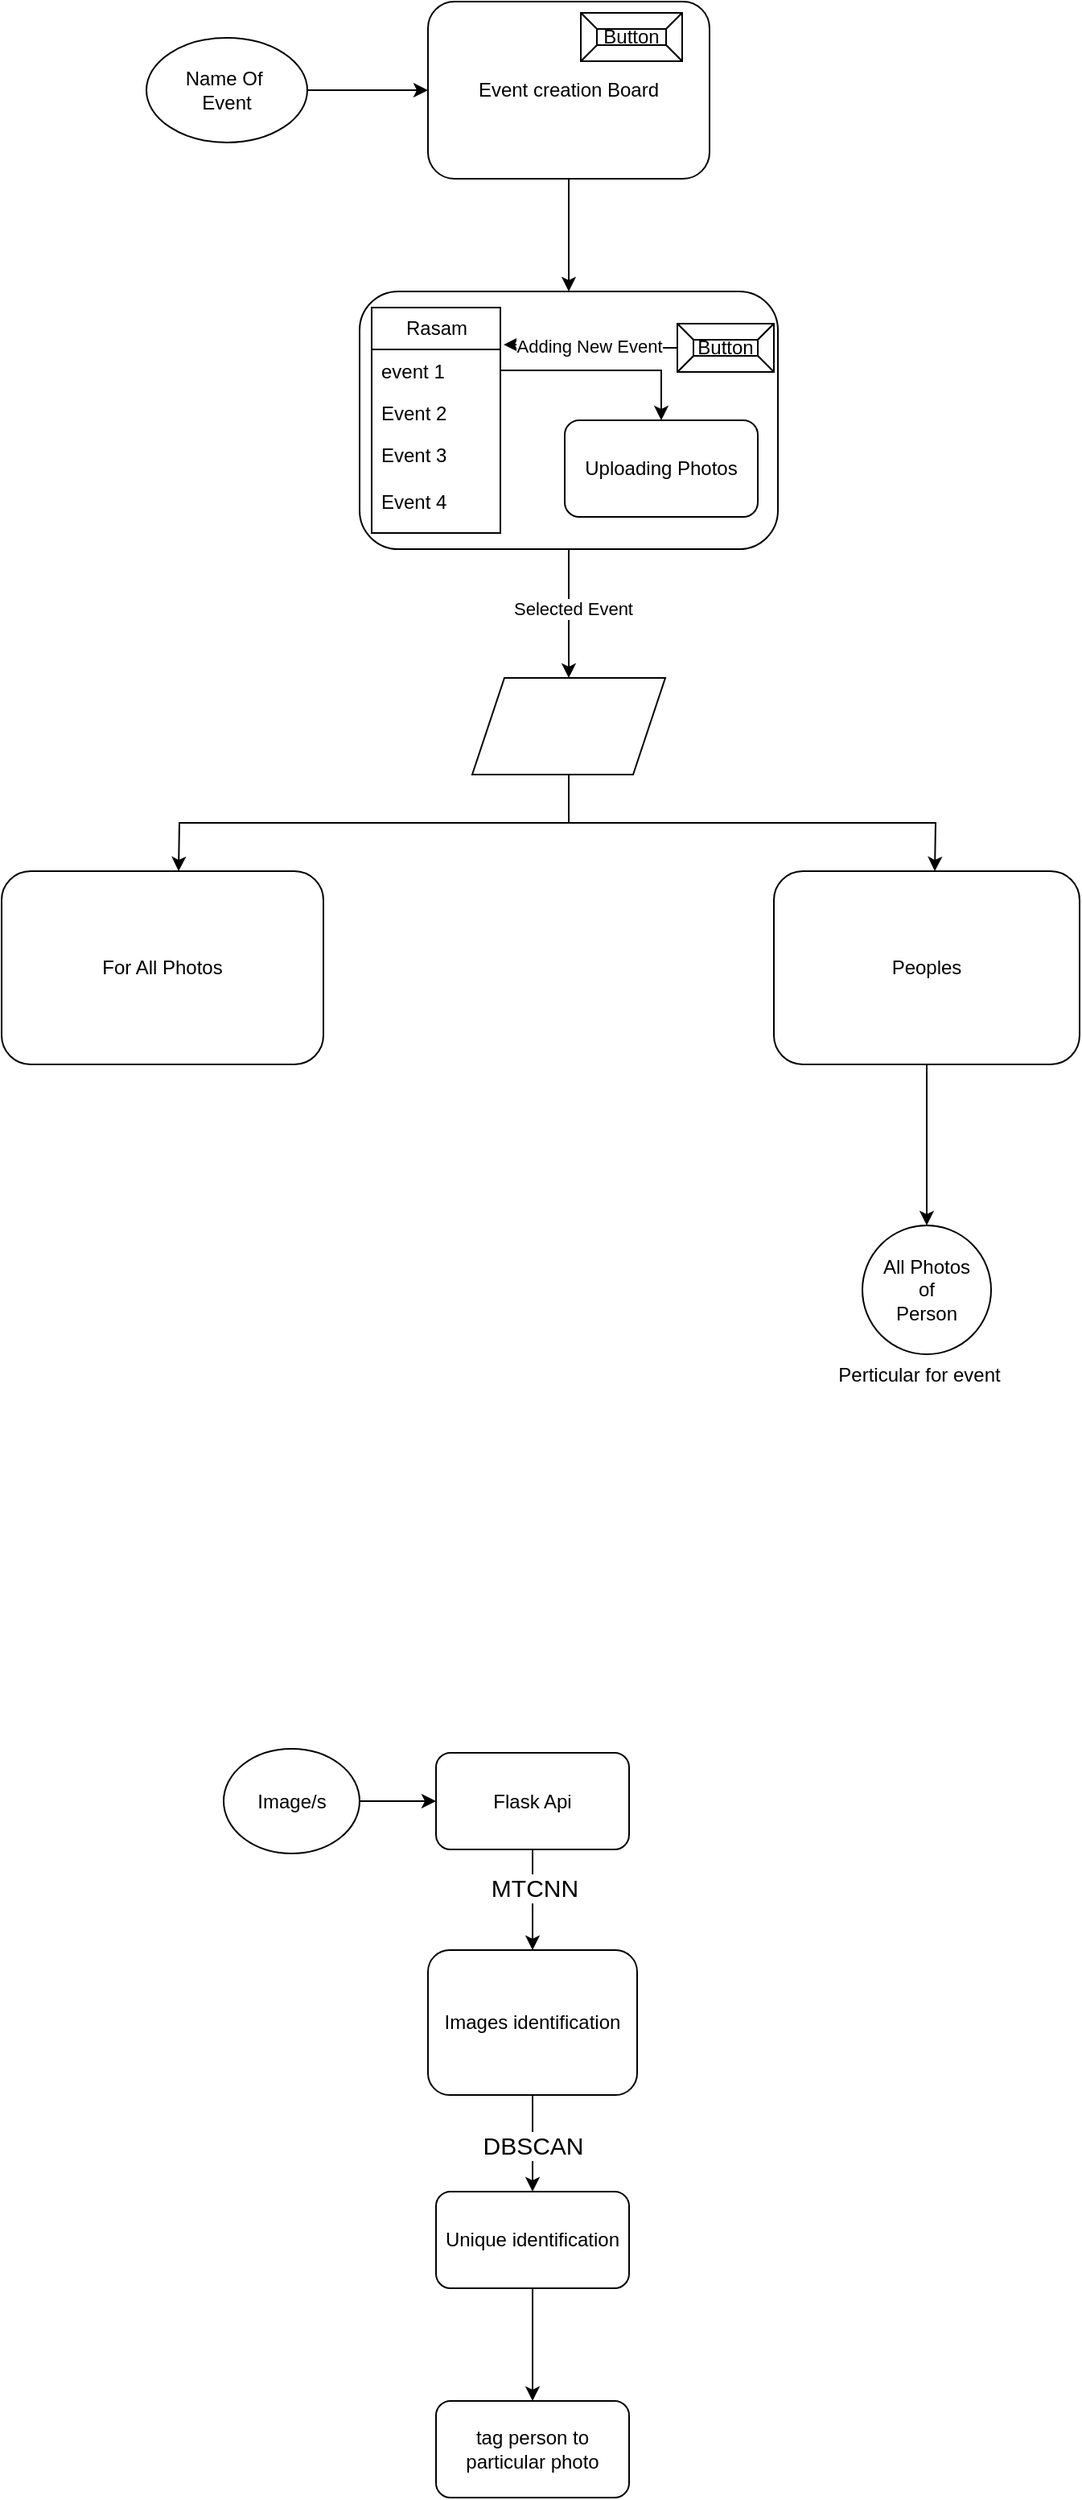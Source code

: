 <mxfile version="26.2.10">
  <diagram name="Page-1" id="sjs9EYhDPahJTLN9EJ9X">
    <mxGraphModel dx="1249" dy="676" grid="1" gridSize="10" guides="1" tooltips="1" connect="1" arrows="1" fold="1" page="1" pageScale="1" pageWidth="850" pageHeight="1100" math="0" shadow="0">
      <root>
        <mxCell id="0" />
        <mxCell id="1" parent="0" />
        <mxCell id="4egK6AjaSeXy9KPJvjyL-5" style="edgeStyle=orthogonalEdgeStyle;rounded=0;orthogonalLoop=1;jettySize=auto;html=1;exitX=0.5;exitY=1;exitDx=0;exitDy=0;entryX=0.5;entryY=0;entryDx=0;entryDy=0;" parent="1" source="4egK6AjaSeXy9KPJvjyL-1" target="4egK6AjaSeXy9KPJvjyL-4" edge="1">
          <mxGeometry relative="1" as="geometry" />
        </mxCell>
        <mxCell id="4egK6AjaSeXy9KPJvjyL-1" value="Event creation Board" style="rounded=1;whiteSpace=wrap;html=1;" parent="1" vertex="1">
          <mxGeometry x="365" y="30" width="175" height="110" as="geometry" />
        </mxCell>
        <mxCell id="4egK6AjaSeXy9KPJvjyL-3" style="edgeStyle=orthogonalEdgeStyle;rounded=0;orthogonalLoop=1;jettySize=auto;html=1;exitX=1;exitY=0.5;exitDx=0;exitDy=0;entryX=0;entryY=0.5;entryDx=0;entryDy=0;" parent="1" source="4egK6AjaSeXy9KPJvjyL-2" target="4egK6AjaSeXy9KPJvjyL-1" edge="1">
          <mxGeometry relative="1" as="geometry" />
        </mxCell>
        <mxCell id="4egK6AjaSeXy9KPJvjyL-2" value="Name Of&amp;nbsp;&lt;div&gt;Event&lt;/div&gt;" style="ellipse;whiteSpace=wrap;html=1;" parent="1" vertex="1">
          <mxGeometry x="190" y="52.5" width="100" height="65" as="geometry" />
        </mxCell>
        <mxCell id="4egK6AjaSeXy9KPJvjyL-31" style="edgeStyle=orthogonalEdgeStyle;rounded=0;orthogonalLoop=1;jettySize=auto;html=1;exitX=0.5;exitY=1;exitDx=0;exitDy=0;" parent="1" source="4egK6AjaSeXy9KPJvjyL-4" target="4egK6AjaSeXy9KPJvjyL-25" edge="1">
          <mxGeometry relative="1" as="geometry" />
        </mxCell>
        <mxCell id="4egK6AjaSeXy9KPJvjyL-32" value="Selected Event" style="edgeLabel;html=1;align=center;verticalAlign=middle;resizable=0;points=[];" parent="4egK6AjaSeXy9KPJvjyL-31" vertex="1" connectable="0">
          <mxGeometry x="-0.075" y="2" relative="1" as="geometry">
            <mxPoint as="offset" />
          </mxGeometry>
        </mxCell>
        <mxCell id="4egK6AjaSeXy9KPJvjyL-4" value="" style="rounded=1;whiteSpace=wrap;html=1;" parent="1" vertex="1">
          <mxGeometry x="322.5" y="210" width="260" height="160" as="geometry" />
        </mxCell>
        <mxCell id="4egK6AjaSeXy9KPJvjyL-6" value="Rasam" style="swimlane;fontStyle=0;childLayout=stackLayout;horizontal=1;startSize=26;fillColor=none;horizontalStack=0;resizeParent=1;resizeParentMax=0;resizeLast=0;collapsible=1;marginBottom=0;html=1;" parent="1" vertex="1">
          <mxGeometry x="330" y="220" width="80" height="140" as="geometry" />
        </mxCell>
        <mxCell id="4egK6AjaSeXy9KPJvjyL-7" value="event 1" style="text;strokeColor=none;fillColor=none;align=left;verticalAlign=top;spacingLeft=4;spacingRight=4;overflow=hidden;rotatable=0;points=[[0,0.5],[1,0.5]];portConstraint=eastwest;whiteSpace=wrap;html=1;" parent="4egK6AjaSeXy9KPJvjyL-6" vertex="1">
          <mxGeometry y="26" width="80" height="26" as="geometry" />
        </mxCell>
        <mxCell id="4egK6AjaSeXy9KPJvjyL-8" value="Event 2" style="text;strokeColor=none;fillColor=none;align=left;verticalAlign=top;spacingLeft=4;spacingRight=4;overflow=hidden;rotatable=0;points=[[0,0.5],[1,0.5]];portConstraint=eastwest;whiteSpace=wrap;html=1;" parent="4egK6AjaSeXy9KPJvjyL-6" vertex="1">
          <mxGeometry y="52" width="80" height="26" as="geometry" />
        </mxCell>
        <mxCell id="4egK6AjaSeXy9KPJvjyL-9" value="Event 3&lt;div&gt;&lt;br&gt;&lt;/div&gt;&lt;div&gt;Event 4&lt;/div&gt;" style="text;strokeColor=none;fillColor=none;align=left;verticalAlign=top;spacingLeft=4;spacingRight=4;overflow=hidden;rotatable=0;points=[[0,0.5],[1,0.5]];portConstraint=eastwest;whiteSpace=wrap;html=1;" parent="4egK6AjaSeXy9KPJvjyL-6" vertex="1">
          <mxGeometry y="78" width="80" height="62" as="geometry" />
        </mxCell>
        <mxCell id="4egK6AjaSeXy9KPJvjyL-13" value="Uploading Photos" style="rounded=1;whiteSpace=wrap;html=1;" parent="1" vertex="1">
          <mxGeometry x="450" y="290" width="120" height="60" as="geometry" />
        </mxCell>
        <mxCell id="4egK6AjaSeXy9KPJvjyL-16" style="edgeStyle=orthogonalEdgeStyle;rounded=0;orthogonalLoop=1;jettySize=auto;html=1;exitX=1;exitY=0.5;exitDx=0;exitDy=0;entryX=0.5;entryY=0;entryDx=0;entryDy=0;" parent="1" source="4egK6AjaSeXy9KPJvjyL-7" target="4egK6AjaSeXy9KPJvjyL-13" edge="1">
          <mxGeometry relative="1" as="geometry" />
        </mxCell>
        <mxCell id="4egK6AjaSeXy9KPJvjyL-17" value="Button" style="labelPosition=center;verticalLabelPosition=middle;align=center;html=1;shape=mxgraph.basic.button;dx=10;whiteSpace=wrap;" parent="1" vertex="1">
          <mxGeometry x="520" y="230" width="60" height="30" as="geometry" />
        </mxCell>
        <mxCell id="4egK6AjaSeXy9KPJvjyL-18" style="edgeStyle=orthogonalEdgeStyle;rounded=0;orthogonalLoop=1;jettySize=auto;html=1;entryX=1.025;entryY=-0.115;entryDx=0;entryDy=0;entryPerimeter=0;" parent="1" source="4egK6AjaSeXy9KPJvjyL-17" target="4egK6AjaSeXy9KPJvjyL-7" edge="1">
          <mxGeometry relative="1" as="geometry" />
        </mxCell>
        <mxCell id="4egK6AjaSeXy9KPJvjyL-19" value="Adding New Event" style="edgeLabel;html=1;align=center;verticalAlign=middle;resizable=0;points=[];" parent="4egK6AjaSeXy9KPJvjyL-18" vertex="1" connectable="0">
          <mxGeometry x="0.048" y="1" relative="1" as="geometry">
            <mxPoint as="offset" />
          </mxGeometry>
        </mxCell>
        <mxCell id="4egK6AjaSeXy9KPJvjyL-20" value="Button" style="labelPosition=center;verticalLabelPosition=middle;align=center;html=1;shape=mxgraph.basic.button;dx=10;whiteSpace=wrap;" parent="1" vertex="1">
          <mxGeometry x="460" y="37" width="63" height="30" as="geometry" />
        </mxCell>
        <mxCell id="4egK6AjaSeXy9KPJvjyL-26" style="edgeStyle=orthogonalEdgeStyle;rounded=0;orthogonalLoop=1;jettySize=auto;html=1;exitX=0.5;exitY=1;exitDx=0;exitDy=0;" parent="1" source="4egK6AjaSeXy9KPJvjyL-25" edge="1">
          <mxGeometry relative="1" as="geometry">
            <mxPoint x="210" y="570" as="targetPoint" />
          </mxGeometry>
        </mxCell>
        <mxCell id="4egK6AjaSeXy9KPJvjyL-27" style="edgeStyle=orthogonalEdgeStyle;rounded=0;orthogonalLoop=1;jettySize=auto;html=1;exitX=0.5;exitY=1;exitDx=0;exitDy=0;" parent="1" source="4egK6AjaSeXy9KPJvjyL-25" edge="1">
          <mxGeometry relative="1" as="geometry">
            <mxPoint x="680" y="570" as="targetPoint" />
          </mxGeometry>
        </mxCell>
        <mxCell id="4egK6AjaSeXy9KPJvjyL-25" value="" style="shape=parallelogram;perimeter=parallelogramPerimeter;whiteSpace=wrap;html=1;fixedSize=1;" parent="1" vertex="1">
          <mxGeometry x="392.5" y="450" width="120" height="60" as="geometry" />
        </mxCell>
        <mxCell id="4egK6AjaSeXy9KPJvjyL-28" value="For All Photos" style="rounded=1;whiteSpace=wrap;html=1;" parent="1" vertex="1">
          <mxGeometry x="100" y="570" width="200" height="120" as="geometry" />
        </mxCell>
        <mxCell id="4egK6AjaSeXy9KPJvjyL-34" value="" style="edgeStyle=orthogonalEdgeStyle;rounded=0;orthogonalLoop=1;jettySize=auto;html=1;" parent="1" source="4egK6AjaSeXy9KPJvjyL-29" target="4egK6AjaSeXy9KPJvjyL-33" edge="1">
          <mxGeometry relative="1" as="geometry" />
        </mxCell>
        <mxCell id="4egK6AjaSeXy9KPJvjyL-29" value="Peoples" style="rounded=1;whiteSpace=wrap;html=1;" parent="1" vertex="1">
          <mxGeometry x="580" y="570" width="190" height="120" as="geometry" />
        </mxCell>
        <mxCell id="4egK6AjaSeXy9KPJvjyL-33" value="All Photos&lt;div&gt;of&lt;/div&gt;&lt;div&gt;Person&lt;/div&gt;" style="ellipse;whiteSpace=wrap;html=1;rounded=1;" parent="1" vertex="1">
          <mxGeometry x="635" y="790" width="80" height="80" as="geometry" />
        </mxCell>
        <mxCell id="4egK6AjaSeXy9KPJvjyL-35" value="Perticular for event" style="text;html=1;align=center;verticalAlign=middle;resizable=0;points=[];autosize=1;strokeColor=none;fillColor=none;" parent="1" vertex="1">
          <mxGeometry x="610" y="868" width="120" height="30" as="geometry" />
        </mxCell>
        <mxCell id="KYTOUx6RTYX7AGeal3GX-2" style="edgeStyle=orthogonalEdgeStyle;rounded=0;orthogonalLoop=1;jettySize=auto;html=1;entryX=0.5;entryY=0;entryDx=0;entryDy=0;" parent="1" source="4egK6AjaSeXy9KPJvjyL-36" target="KYTOUx6RTYX7AGeal3GX-1" edge="1">
          <mxGeometry relative="1" as="geometry" />
        </mxCell>
        <mxCell id="KYTOUx6RTYX7AGeal3GX-6" value="&lt;font style=&quot;font-size: 15px;&quot;&gt;MTCNN&lt;/font&gt;" style="edgeLabel;html=1;align=center;verticalAlign=middle;resizable=0;points=[];" parent="KYTOUx6RTYX7AGeal3GX-2" vertex="1" connectable="0">
          <mxGeometry x="-0.6" y="-3" relative="1" as="geometry">
            <mxPoint x="4" y="11" as="offset" />
          </mxGeometry>
        </mxCell>
        <mxCell id="4egK6AjaSeXy9KPJvjyL-36" value="Flask Api" style="rounded=1;whiteSpace=wrap;html=1;" parent="1" vertex="1">
          <mxGeometry x="370" y="1117.5" width="120" height="60" as="geometry" />
        </mxCell>
        <mxCell id="4egK6AjaSeXy9KPJvjyL-38" style="edgeStyle=orthogonalEdgeStyle;rounded=0;orthogonalLoop=1;jettySize=auto;html=1;" parent="1" source="4egK6AjaSeXy9KPJvjyL-37" target="4egK6AjaSeXy9KPJvjyL-36" edge="1">
          <mxGeometry relative="1" as="geometry" />
        </mxCell>
        <mxCell id="4egK6AjaSeXy9KPJvjyL-37" value="Image/s" style="ellipse;whiteSpace=wrap;html=1;" parent="1" vertex="1">
          <mxGeometry x="238" y="1115" width="84.5" height="65" as="geometry" />
        </mxCell>
        <mxCell id="KYTOUx6RTYX7AGeal3GX-5" style="edgeStyle=orthogonalEdgeStyle;rounded=0;orthogonalLoop=1;jettySize=auto;html=1;entryX=0.5;entryY=0;entryDx=0;entryDy=0;" parent="1" source="KYTOUx6RTYX7AGeal3GX-1" target="KYTOUx6RTYX7AGeal3GX-4" edge="1">
          <mxGeometry relative="1" as="geometry" />
        </mxCell>
        <mxCell id="KYTOUx6RTYX7AGeal3GX-7" value="&lt;font style=&quot;font-size: 15px;&quot;&gt;DBSCAN&lt;/font&gt;" style="edgeLabel;html=1;align=center;verticalAlign=middle;resizable=0;points=[];" parent="KYTOUx6RTYX7AGeal3GX-5" vertex="1" connectable="0">
          <mxGeometry x="0.033" relative="1" as="geometry">
            <mxPoint as="offset" />
          </mxGeometry>
        </mxCell>
        <mxCell id="KYTOUx6RTYX7AGeal3GX-1" value="Images identification" style="rounded=1;whiteSpace=wrap;html=1;" parent="1" vertex="1">
          <mxGeometry x="365" y="1240" width="130" height="90" as="geometry" />
        </mxCell>
        <mxCell id="KYTOUx6RTYX7AGeal3GX-9" style="edgeStyle=orthogonalEdgeStyle;rounded=0;orthogonalLoop=1;jettySize=auto;html=1;exitX=0.5;exitY=1;exitDx=0;exitDy=0;" parent="1" source="KYTOUx6RTYX7AGeal3GX-4" target="KYTOUx6RTYX7AGeal3GX-8" edge="1">
          <mxGeometry relative="1" as="geometry" />
        </mxCell>
        <mxCell id="KYTOUx6RTYX7AGeal3GX-4" value="Unique identification" style="rounded=1;whiteSpace=wrap;html=1;" parent="1" vertex="1">
          <mxGeometry x="370" y="1390" width="120" height="60" as="geometry" />
        </mxCell>
        <mxCell id="KYTOUx6RTYX7AGeal3GX-8" value="tag person to particular photo" style="rounded=1;whiteSpace=wrap;html=1;" parent="1" vertex="1">
          <mxGeometry x="370" y="1520" width="120" height="60" as="geometry" />
        </mxCell>
      </root>
    </mxGraphModel>
  </diagram>
</mxfile>
